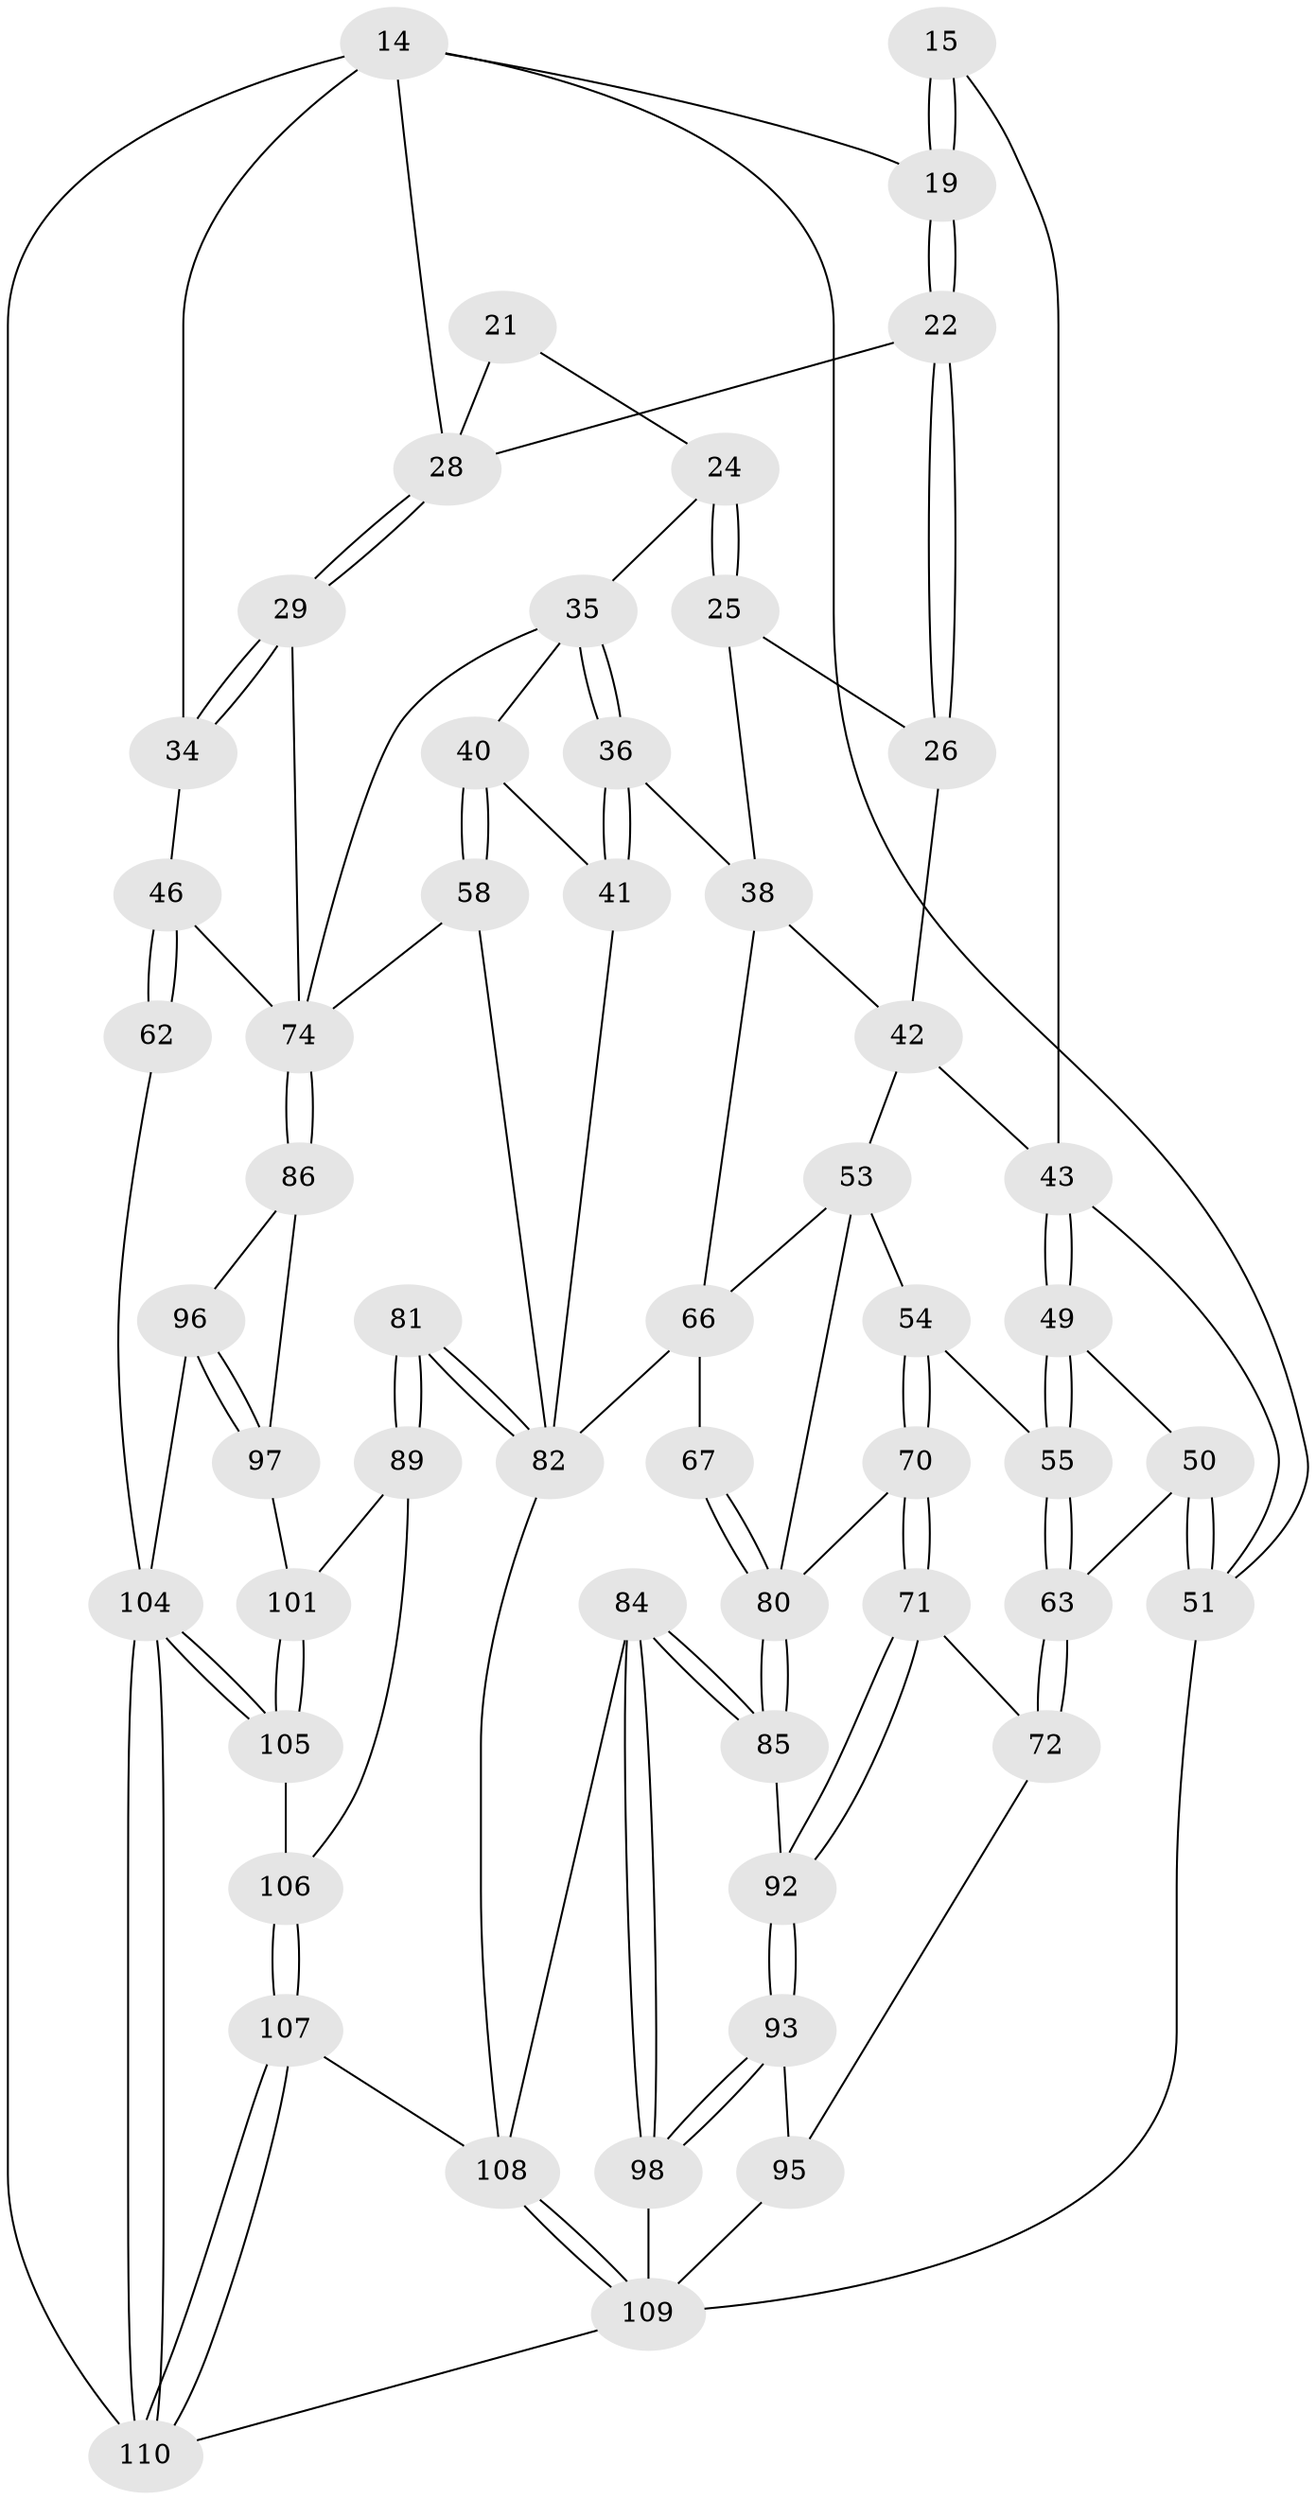 // original degree distribution, {3: 0.03636363636363636, 5: 0.4727272727272727, 4: 0.23636363636363636, 6: 0.2545454545454545}
// Generated by graph-tools (version 1.1) at 2025/06/03/04/25 22:06:21]
// undirected, 55 vertices, 124 edges
graph export_dot {
graph [start="1"]
  node [color=gray90,style=filled];
  14 [pos="+1+0",super="+11"];
  15 [pos="+0.1102721799795033+0.11389139884142674"];
  19 [pos="+0.34662694522010834+0.15633370925533707",super="+5"];
  21 [pos="+0.6420237592609538+0.21346400698001616",super="+20"];
  22 [pos="+0.35005504306358465+0.17842999811635232",super="+9"];
  24 [pos="+0.45412187907747137+0.26871565643417983",super="+23"];
  25 [pos="+0.38413959957729543+0.25650566411025966"];
  26 [pos="+0.3393411055567619+0.22049332818074888"];
  28 [pos="+0.8375005548712284+0.2629561870511222",super="+13+12"];
  29 [pos="+0.8515391032028591+0.3053813309152999"];
  34 [pos="+1+0"];
  35 [pos="+0.5089590372532928+0.33799941988954657",super="+33"];
  36 [pos="+0.4827274455264694+0.45763772014264936"];
  38 [pos="+0.40212204719891986+0.4992597517581498",super="+37"];
  40 [pos="+0.5827317434270131+0.45918176191026316"];
  41 [pos="+0.5210933192194006+0.4641371831407192"];
  42 [pos="+0.23684189760966984+0.34387253731570633",super="+39+27"];
  43 [pos="+0.15644536867754602+0.341336790283938",super="+17"];
  46 [pos="+1+0.5195412747334878",super="+44+45"];
  49 [pos="+0.03743076404509115+0.4551048619254874"];
  50 [pos="+0.005394857151176252+0.45318163211511897"];
  51 [pos="+0+0.4187785739618525",super="+18"];
  53 [pos="+0.18370258603374964+0.4829130167520481",super="+52"];
  54 [pos="+0.1625102255704493+0.49028933260849006"];
  55 [pos="+0.14586062847178927+0.48934869687568244"];
  58 [pos="+0.6878573024913288+0.5694702467253069"];
  62 [pos="+1+0.5285485475667137"];
  63 [pos="+0.08631491975166992+0.5773577584326528"];
  66 [pos="+0.37170864086595373+0.5844470930603549",super="+56"];
  67 [pos="+0.36308698285368024+0.5905509440843151"];
  70 [pos="+0.14220841994624597+0.649591278152511"];
  71 [pos="+0.11564663479595784+0.681012430501408"];
  72 [pos="+0.06763134056787302+0.6731344581618333"];
  74 [pos="+0.7130088000529211+0.6022905532422432",super="+57+48+31+30"];
  80 [pos="+0.31108475777766087+0.6450283312361633",super="+73+68"];
  81 [pos="+0.5125597268370438+0.8658820554204839"];
  82 [pos="+0.5083363372905101+0.8689685823806939",super="+65+64+69"];
  84 [pos="+0.3371948345300252+0.8887006857311058"];
  85 [pos="+0.2988068483105284+0.6928900006970224"];
  86 [pos="+0.728418021277109+0.6592685048823913",super="+77"];
  89 [pos="+0.6612352936563626+0.8027410743588684"];
  92 [pos="+0.1334520373891689+0.7015701111649297"];
  93 [pos="+0.15076857990988107+0.7485570845849062"];
  95 [pos="+0+0.7833832897838743",super="+78+94"];
  96 [pos="+1+0.7521176832971228",super="+76"];
  97 [pos="+0.8861390921366049+0.7947895142438027",super="+87"];
  98 [pos="+0.3187258537466351+0.8842411293779221"];
  101 [pos="+0.8457663451549332+0.8425387647911097",super="+88"];
  104 [pos="+0.8517827988219147+1",super="+103+61"];
  105 [pos="+0.8456226080888594+1"];
  106 [pos="+0.6969433569902664+0.8444387552942235"];
  107 [pos="+0.7553005638844171+1"];
  108 [pos="+0.44833201073953455+1",super="+83"];
  109 [pos="+0+1",super="+99+100+102"];
  110 [pos="+0.8319164483217613+1",super="+91"];
  14 -- 34;
  14 -- 28 [weight=2];
  14 -- 19 [weight=2];
  14 -- 110 [weight=2];
  14 -- 51;
  15 -- 19 [weight=2];
  15 -- 19;
  15 -- 43;
  19 -- 22 [weight=2];
  19 -- 22;
  21 -- 24;
  21 -- 28 [weight=3];
  22 -- 26;
  22 -- 26;
  22 -- 28;
  24 -- 25;
  24 -- 25;
  24 -- 35;
  25 -- 26;
  25 -- 38;
  26 -- 42;
  28 -- 29;
  28 -- 29;
  29 -- 34;
  29 -- 34;
  29 -- 74;
  34 -- 46;
  35 -- 36;
  35 -- 36;
  35 -- 40;
  35 -- 74;
  36 -- 41;
  36 -- 41;
  36 -- 38;
  38 -- 42;
  38 -- 66;
  40 -- 41;
  40 -- 58;
  40 -- 58;
  41 -- 82;
  42 -- 43 [weight=2];
  42 -- 53;
  43 -- 49;
  43 -- 49;
  43 -- 51;
  46 -- 62 [weight=2];
  46 -- 62;
  46 -- 74 [weight=2];
  49 -- 50;
  49 -- 55;
  49 -- 55;
  50 -- 51;
  50 -- 51;
  50 -- 63;
  51 -- 109;
  53 -- 54;
  53 -- 80;
  53 -- 66;
  54 -- 55;
  54 -- 70;
  54 -- 70;
  55 -- 63;
  55 -- 63;
  58 -- 74;
  58 -- 82;
  62 -- 104;
  63 -- 72;
  63 -- 72;
  66 -- 67;
  66 -- 82;
  67 -- 80 [weight=2];
  67 -- 80;
  70 -- 71;
  70 -- 71;
  70 -- 80;
  71 -- 72;
  71 -- 92;
  71 -- 92;
  72 -- 95;
  74 -- 86 [weight=2];
  74 -- 86;
  80 -- 85;
  80 -- 85;
  81 -- 82 [weight=2];
  81 -- 82;
  81 -- 89;
  81 -- 89;
  82 -- 108;
  84 -- 85;
  84 -- 85;
  84 -- 98;
  84 -- 98;
  84 -- 108;
  85 -- 92;
  86 -- 97;
  86 -- 96;
  89 -- 106;
  89 -- 101;
  92 -- 93;
  92 -- 93;
  93 -- 98;
  93 -- 98;
  93 -- 95;
  95 -- 109 [weight=3];
  96 -- 97;
  96 -- 97;
  96 -- 104 [weight=2];
  97 -- 101 [weight=2];
  98 -- 109;
  101 -- 105;
  101 -- 105;
  104 -- 105;
  104 -- 105;
  104 -- 110 [weight=2];
  104 -- 110;
  105 -- 106;
  106 -- 107;
  106 -- 107;
  107 -- 108;
  107 -- 110;
  107 -- 110;
  108 -- 109;
  108 -- 109;
  109 -- 110 [weight=2];
}

